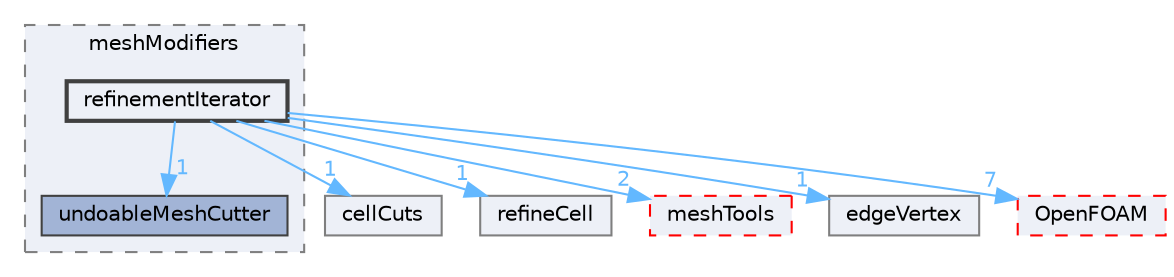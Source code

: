 digraph "src/dynamicMesh/meshCut/meshModifiers/refinementIterator"
{
 // LATEX_PDF_SIZE
  bgcolor="transparent";
  edge [fontname=Helvetica,fontsize=10,labelfontname=Helvetica,labelfontsize=10];
  node [fontname=Helvetica,fontsize=10,shape=box,height=0.2,width=0.4];
  compound=true
  subgraph clusterdir_28c6b72d780d2d853657566258f1fb88 {
    graph [ bgcolor="#edf0f7", pencolor="grey50", label="meshModifiers", fontname=Helvetica,fontsize=10 style="filled,dashed", URL="dir_28c6b72d780d2d853657566258f1fb88.html",tooltip=""]
  dir_adda9dd5953cc4489bdcb01b200ac056 [label="undoableMeshCutter", fillcolor="#a2b4d6", color="grey25", style="filled", URL="dir_adda9dd5953cc4489bdcb01b200ac056.html",tooltip=""];
  dir_8c68d407e2d925f22a3a4c6633b7ccc1 [label="refinementIterator", fillcolor="#edf0f7", color="grey25", style="filled,bold", URL="dir_8c68d407e2d925f22a3a4c6633b7ccc1.html",tooltip=""];
  }
  dir_2184631b10728395c280b9d834649092 [label="cellCuts", fillcolor="#edf0f7", color="grey50", style="filled", URL="dir_2184631b10728395c280b9d834649092.html",tooltip=""];
  dir_3380fabc95568e57441e7fe9d1d7d947 [label="refineCell", fillcolor="#edf0f7", color="grey50", style="filled", URL="dir_3380fabc95568e57441e7fe9d1d7d947.html",tooltip=""];
  dir_ae30ad0bef50cf391b24c614251bb9fd [label="meshTools", fillcolor="#edf0f7", color="red", style="filled,dashed", URL="dir_ae30ad0bef50cf391b24c614251bb9fd.html",tooltip=""];
  dir_bf6b8f75389c5096510d5e68423b9ccd [label="edgeVertex", fillcolor="#edf0f7", color="grey50", style="filled", URL="dir_bf6b8f75389c5096510d5e68423b9ccd.html",tooltip=""];
  dir_c5473ff19b20e6ec4dfe5c310b3778a8 [label="OpenFOAM", fillcolor="#edf0f7", color="red", style="filled,dashed", URL="dir_c5473ff19b20e6ec4dfe5c310b3778a8.html",tooltip=""];
  dir_8c68d407e2d925f22a3a4c6633b7ccc1->dir_2184631b10728395c280b9d834649092 [headlabel="1", labeldistance=1.5 headhref="dir_003274_000417.html" href="dir_003274_000417.html" color="steelblue1" fontcolor="steelblue1"];
  dir_8c68d407e2d925f22a3a4c6633b7ccc1->dir_3380fabc95568e57441e7fe9d1d7d947 [headlabel="1", labeldistance=1.5 headhref="dir_003274_003270.html" href="dir_003274_003270.html" color="steelblue1" fontcolor="steelblue1"];
  dir_8c68d407e2d925f22a3a4c6633b7ccc1->dir_adda9dd5953cc4489bdcb01b200ac056 [headlabel="1", labeldistance=1.5 headhref="dir_003274_004196.html" href="dir_003274_004196.html" color="steelblue1" fontcolor="steelblue1"];
  dir_8c68d407e2d925f22a3a4c6633b7ccc1->dir_ae30ad0bef50cf391b24c614251bb9fd [headlabel="2", labeldistance=1.5 headhref="dir_003274_002382.html" href="dir_003274_002382.html" color="steelblue1" fontcolor="steelblue1"];
  dir_8c68d407e2d925f22a3a4c6633b7ccc1->dir_bf6b8f75389c5096510d5e68423b9ccd [headlabel="1", labeldistance=1.5 headhref="dir_003274_001116.html" href="dir_003274_001116.html" color="steelblue1" fontcolor="steelblue1"];
  dir_8c68d407e2d925f22a3a4c6633b7ccc1->dir_c5473ff19b20e6ec4dfe5c310b3778a8 [headlabel="7", labeldistance=1.5 headhref="dir_003274_002695.html" href="dir_003274_002695.html" color="steelblue1" fontcolor="steelblue1"];
}
